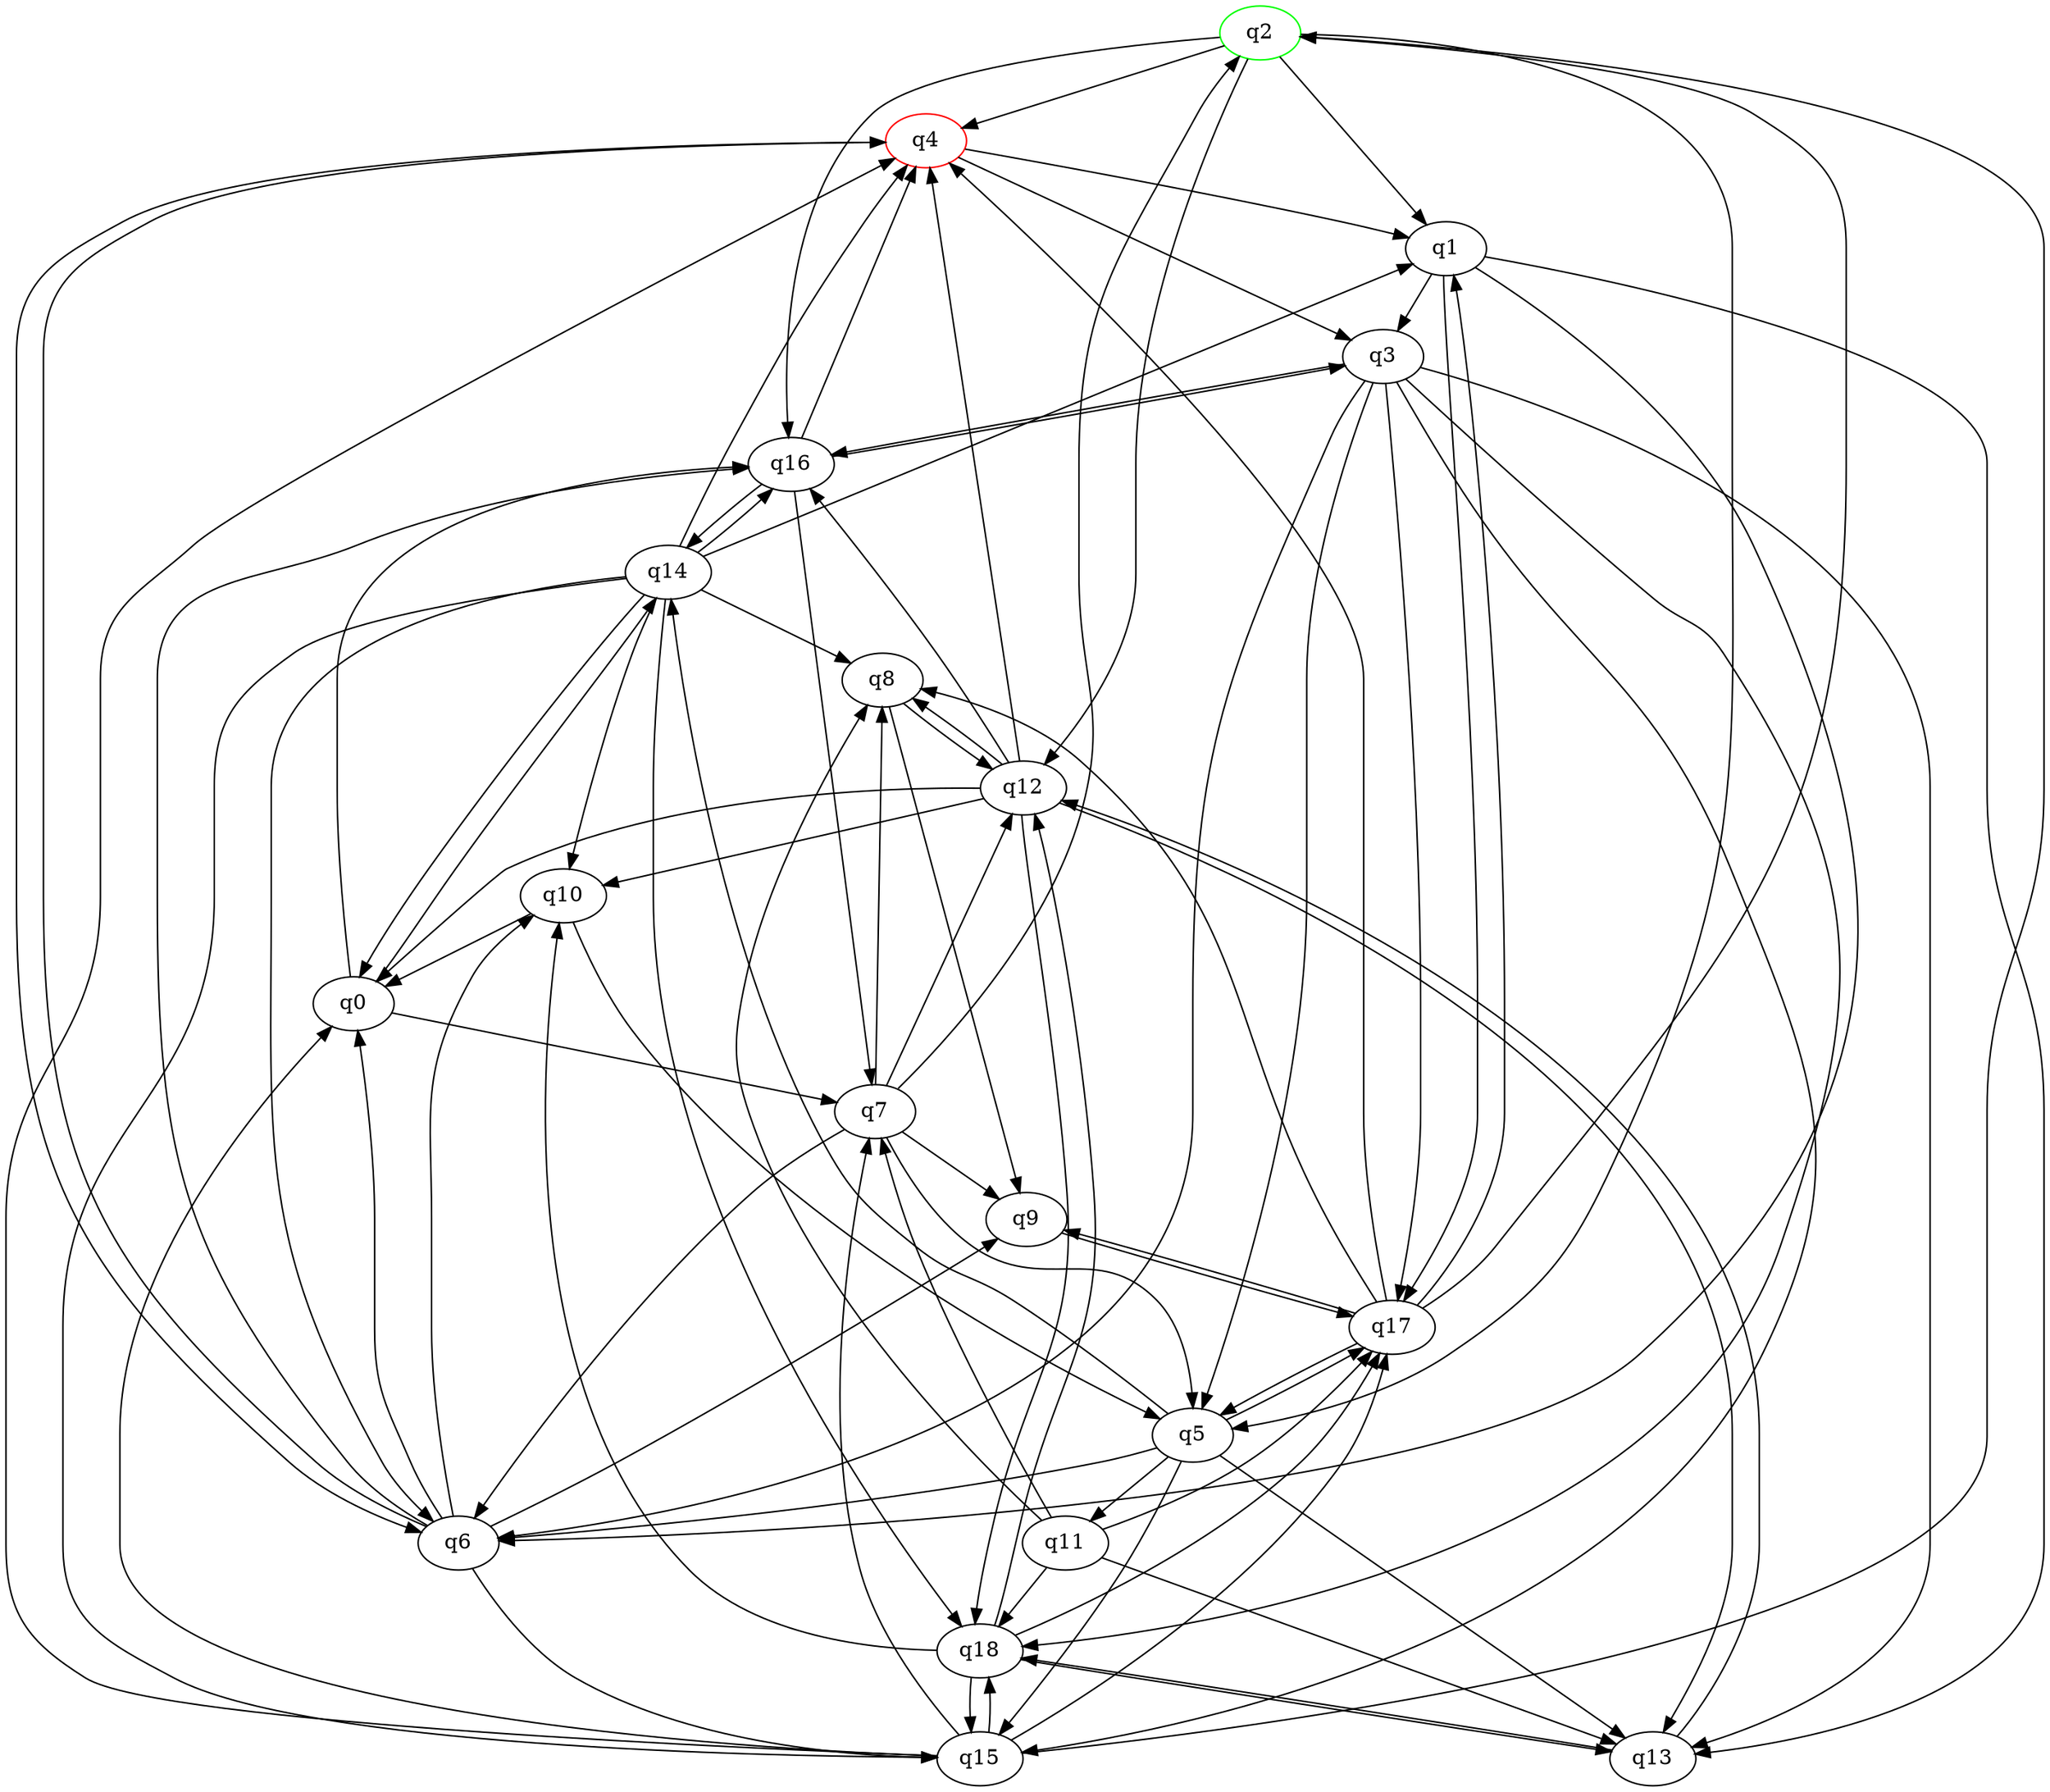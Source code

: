 digraph A{
q2 [initial=1,color=green];
q4 [final=1,color=red];
q0 -> q7;
q0 -> q14;
q0 -> q16;
q1 -> q3;
q1 -> q6;
q1 -> q13;
q1 -> q17;
q2 -> q1;
q2 -> q4;
q2 -> q5;
q2 -> q12;
q2 -> q16;
q3 -> q5;
q3 -> q6;
q3 -> q13;
q3 -> q15;
q3 -> q16;
q3 -> q17;
q3 -> q18;
q4 -> q1;
q4 -> q3;
q4 -> q6;
q5 -> q6;
q5 -> q11;
q5 -> q13;
q5 -> q14;
q5 -> q15;
q5 -> q17;
q6 -> q0;
q6 -> q4;
q6 -> q9;
q6 -> q10;
q6 -> q15;
q6 -> q16;
q7 -> q2;
q7 -> q5;
q7 -> q6;
q7 -> q8;
q7 -> q9;
q7 -> q12;
q8 -> q9;
q8 -> q12;
q9 -> q17;
q10 -> q0;
q10 -> q5;
q11 -> q7;
q11 -> q8;
q11 -> q13;
q11 -> q17;
q11 -> q18;
q12 -> q0;
q12 -> q4;
q12 -> q8;
q12 -> q10;
q12 -> q13;
q12 -> q16;
q12 -> q18;
q13 -> q12;
q13 -> q18;
q14 -> q0;
q14 -> q1;
q14 -> q4;
q14 -> q6;
q14 -> q8;
q14 -> q10;
q14 -> q15;
q14 -> q16;
q14 -> q18;
q15 -> q0;
q15 -> q2;
q15 -> q4;
q15 -> q7;
q15 -> q17;
q15 -> q18;
q16 -> q3;
q16 -> q4;
q16 -> q7;
q16 -> q14;
q17 -> q1;
q17 -> q2;
q17 -> q4;
q17 -> q5;
q17 -> q8;
q17 -> q9;
q18 -> q10;
q18 -> q12;
q18 -> q13;
q18 -> q15;
q18 -> q17;
}